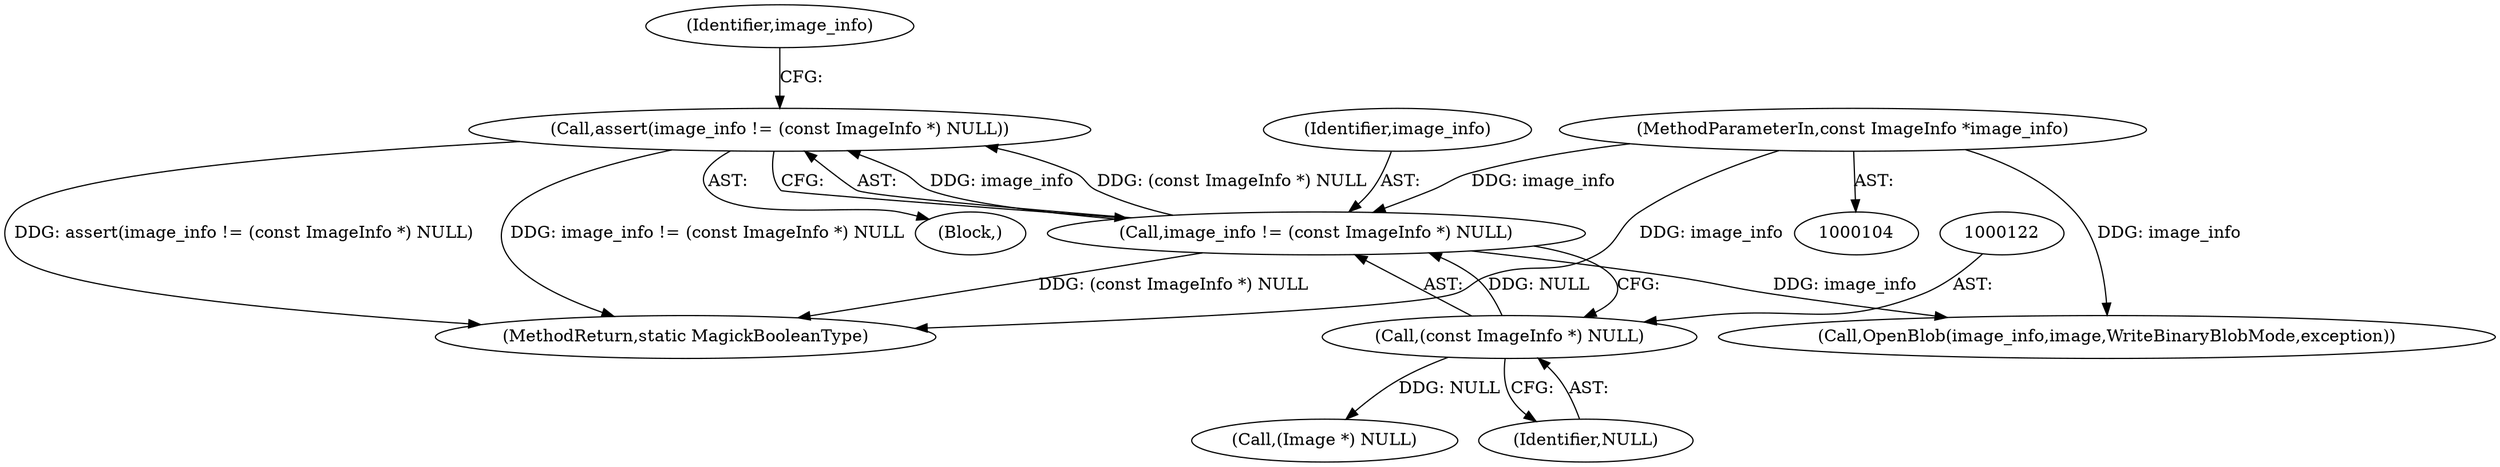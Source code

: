 digraph "0_ImageMagick_10b3823a7619ed22d42764733eb052c4159bc8c1_1@API" {
"1000118" [label="(Call,assert(image_info != (const ImageInfo *) NULL))"];
"1000119" [label="(Call,image_info != (const ImageInfo *) NULL)"];
"1000105" [label="(MethodParameterIn,const ImageInfo *image_info)"];
"1000121" [label="(Call,(const ImageInfo *) NULL)"];
"1000119" [label="(Call,image_info != (const ImageInfo *) NULL)"];
"1000105" [label="(MethodParameterIn,const ImageInfo *image_info)"];
"1000121" [label="(Call,(const ImageInfo *) NULL)"];
"1000133" [label="(Call,(Image *) NULL)"];
"1000107" [label="(Block,)"];
"1000120" [label="(Identifier,image_info)"];
"1000165" [label="(Call,OpenBlob(image_info,image,WriteBinaryBlobMode,exception))"];
"1000118" [label="(Call,assert(image_info != (const ImageInfo *) NULL))"];
"1000590" [label="(MethodReturn,static MagickBooleanType)"];
"1000123" [label="(Identifier,NULL)"];
"1000127" [label="(Identifier,image_info)"];
"1000118" -> "1000107"  [label="AST: "];
"1000118" -> "1000119"  [label="CFG: "];
"1000119" -> "1000118"  [label="AST: "];
"1000127" -> "1000118"  [label="CFG: "];
"1000118" -> "1000590"  [label="DDG: assert(image_info != (const ImageInfo *) NULL)"];
"1000118" -> "1000590"  [label="DDG: image_info != (const ImageInfo *) NULL"];
"1000119" -> "1000118"  [label="DDG: image_info"];
"1000119" -> "1000118"  [label="DDG: (const ImageInfo *) NULL"];
"1000119" -> "1000121"  [label="CFG: "];
"1000120" -> "1000119"  [label="AST: "];
"1000121" -> "1000119"  [label="AST: "];
"1000119" -> "1000590"  [label="DDG: (const ImageInfo *) NULL"];
"1000105" -> "1000119"  [label="DDG: image_info"];
"1000121" -> "1000119"  [label="DDG: NULL"];
"1000119" -> "1000165"  [label="DDG: image_info"];
"1000105" -> "1000104"  [label="AST: "];
"1000105" -> "1000590"  [label="DDG: image_info"];
"1000105" -> "1000165"  [label="DDG: image_info"];
"1000121" -> "1000123"  [label="CFG: "];
"1000122" -> "1000121"  [label="AST: "];
"1000123" -> "1000121"  [label="AST: "];
"1000121" -> "1000133"  [label="DDG: NULL"];
}
